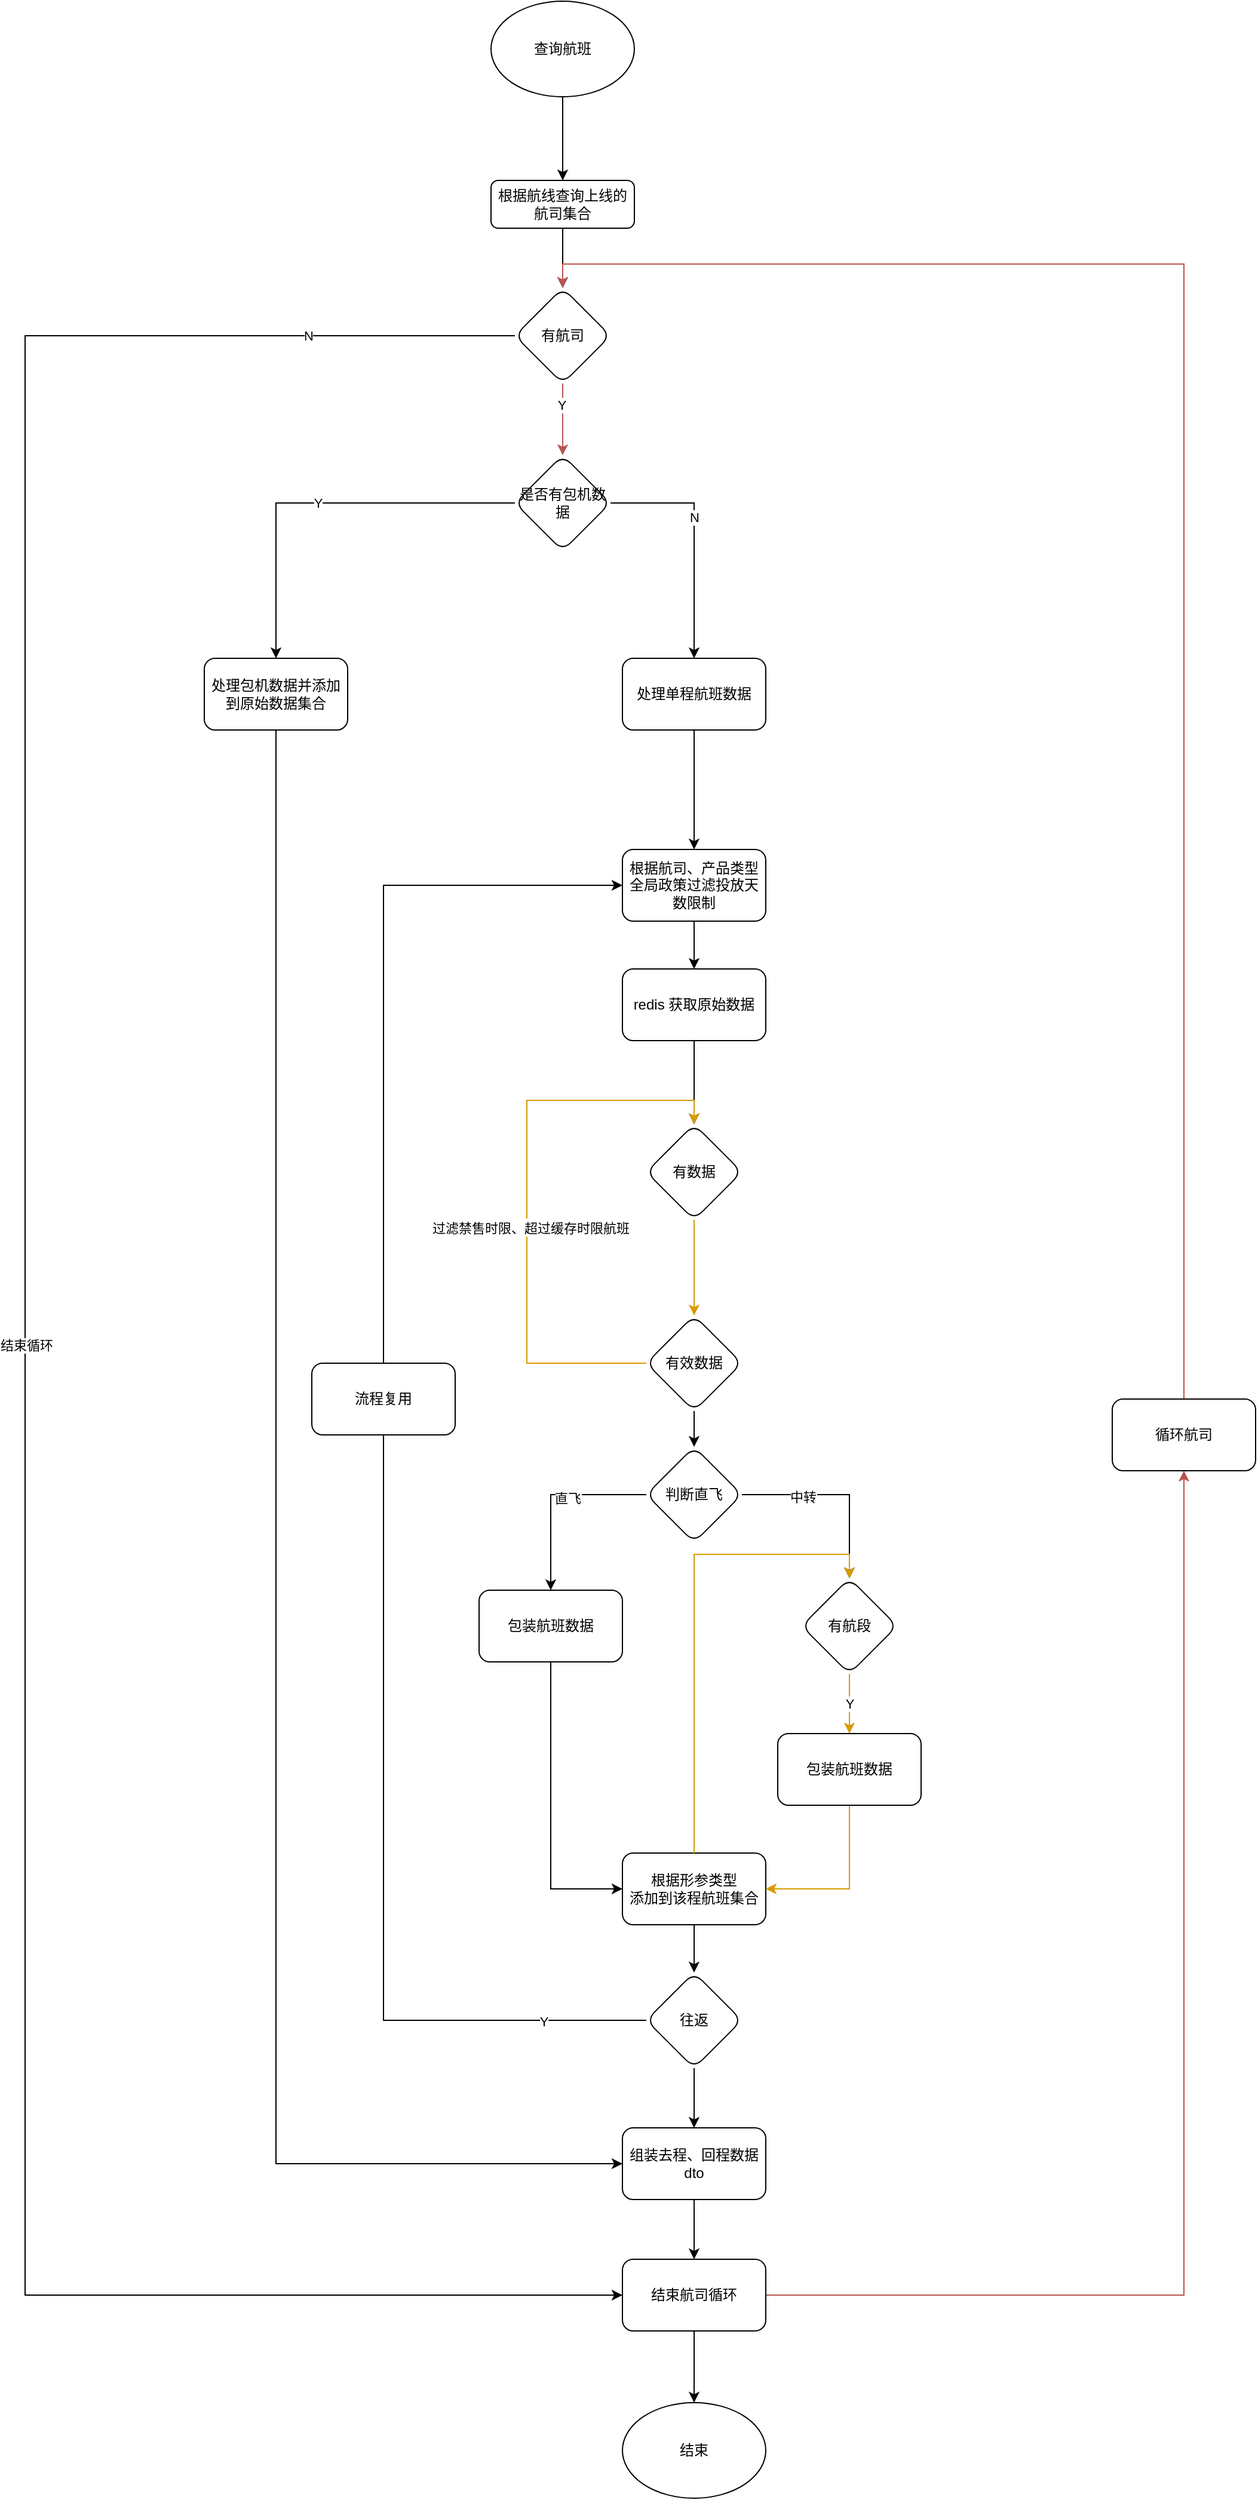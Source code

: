 <mxfile version="24.7.6">
  <diagram id="C5RBs43oDa-KdzZeNtuy" name="Page-1">
    <mxGraphModel dx="2328" dy="835" grid="1" gridSize="10" guides="1" tooltips="1" connect="1" arrows="1" fold="1" page="1" pageScale="1" pageWidth="827" pageHeight="1169" math="0" shadow="0">
      <root>
        <mxCell id="WIyWlLk6GJQsqaUBKTNV-0" />
        <mxCell id="WIyWlLk6GJQsqaUBKTNV-1" parent="WIyWlLk6GJQsqaUBKTNV-0" />
        <mxCell id="RTll7HVlnqoNrbP3d9dA-5" value="" style="edgeStyle=orthogonalEdgeStyle;rounded=0;orthogonalLoop=1;jettySize=auto;html=1;" edge="1" parent="WIyWlLk6GJQsqaUBKTNV-1" source="RTll7HVlnqoNrbP3d9dA-0" target="RTll7HVlnqoNrbP3d9dA-4">
          <mxGeometry relative="1" as="geometry" />
        </mxCell>
        <mxCell id="RTll7HVlnqoNrbP3d9dA-0" value="根据航线查询&lt;span style=&quot;background-color: initial;&quot;&gt;上线的航司集合&lt;/span&gt;" style="rounded=1;whiteSpace=wrap;html=1;fontSize=12;glass=0;strokeWidth=1;shadow=0;" vertex="1" parent="WIyWlLk6GJQsqaUBKTNV-1">
          <mxGeometry x="50" y="190" width="120" height="40" as="geometry" />
        </mxCell>
        <mxCell id="RTll7HVlnqoNrbP3d9dA-25" value="" style="edgeStyle=orthogonalEdgeStyle;rounded=0;orthogonalLoop=1;jettySize=auto;html=1;fillColor=#f8cecc;strokeColor=#b85450;" edge="1" parent="WIyWlLk6GJQsqaUBKTNV-1" source="RTll7HVlnqoNrbP3d9dA-4" target="RTll7HVlnqoNrbP3d9dA-19">
          <mxGeometry relative="1" as="geometry" />
        </mxCell>
        <mxCell id="RTll7HVlnqoNrbP3d9dA-83" value="Y" style="edgeLabel;html=1;align=center;verticalAlign=middle;resizable=0;points=[];" vertex="1" connectable="0" parent="RTll7HVlnqoNrbP3d9dA-25">
          <mxGeometry x="-0.4" y="-1" relative="1" as="geometry">
            <mxPoint as="offset" />
          </mxGeometry>
        </mxCell>
        <mxCell id="RTll7HVlnqoNrbP3d9dA-80" style="edgeStyle=orthogonalEdgeStyle;rounded=0;orthogonalLoop=1;jettySize=auto;html=1;entryX=0;entryY=0.5;entryDx=0;entryDy=0;exitX=0;exitY=0.5;exitDx=0;exitDy=0;" edge="1" parent="WIyWlLk6GJQsqaUBKTNV-1" source="RTll7HVlnqoNrbP3d9dA-4" target="RTll7HVlnqoNrbP3d9dA-68">
          <mxGeometry relative="1" as="geometry">
            <Array as="points">
              <mxPoint x="-340" y="320" />
              <mxPoint x="-340" y="1960" />
            </Array>
          </mxGeometry>
        </mxCell>
        <mxCell id="RTll7HVlnqoNrbP3d9dA-81" value="结束循环" style="edgeLabel;html=1;align=center;verticalAlign=middle;resizable=0;points=[];" vertex="1" connectable="0" parent="RTll7HVlnqoNrbP3d9dA-80">
          <mxGeometry x="-0.016" y="1" relative="1" as="geometry">
            <mxPoint as="offset" />
          </mxGeometry>
        </mxCell>
        <mxCell id="RTll7HVlnqoNrbP3d9dA-82" value="N" style="edgeLabel;html=1;align=center;verticalAlign=middle;resizable=0;points=[];" vertex="1" connectable="0" parent="RTll7HVlnqoNrbP3d9dA-80">
          <mxGeometry x="-0.865" relative="1" as="geometry">
            <mxPoint x="-1" as="offset" />
          </mxGeometry>
        </mxCell>
        <mxCell id="RTll7HVlnqoNrbP3d9dA-4" value="有航司" style="rhombus;whiteSpace=wrap;html=1;rounded=1;glass=0;strokeWidth=1;shadow=0;" vertex="1" parent="WIyWlLk6GJQsqaUBKTNV-1">
          <mxGeometry x="70" y="280" width="80" height="80" as="geometry" />
        </mxCell>
        <mxCell id="RTll7HVlnqoNrbP3d9dA-21" value="Y" style="edgeStyle=orthogonalEdgeStyle;rounded=0;orthogonalLoop=1;jettySize=auto;html=1;" edge="1" parent="WIyWlLk6GJQsqaUBKTNV-1" source="RTll7HVlnqoNrbP3d9dA-19" target="RTll7HVlnqoNrbP3d9dA-20">
          <mxGeometry relative="1" as="geometry" />
        </mxCell>
        <mxCell id="RTll7HVlnqoNrbP3d9dA-29" value="" style="edgeStyle=orthogonalEdgeStyle;rounded=0;orthogonalLoop=1;jettySize=auto;html=1;" edge="1" parent="WIyWlLk6GJQsqaUBKTNV-1" source="RTll7HVlnqoNrbP3d9dA-19" target="RTll7HVlnqoNrbP3d9dA-28">
          <mxGeometry relative="1" as="geometry" />
        </mxCell>
        <mxCell id="RTll7HVlnqoNrbP3d9dA-46" value="N" style="edgeLabel;html=1;align=center;verticalAlign=middle;resizable=0;points=[];" vertex="1" connectable="0" parent="RTll7HVlnqoNrbP3d9dA-29">
          <mxGeometry x="-0.178" relative="1" as="geometry">
            <mxPoint as="offset" />
          </mxGeometry>
        </mxCell>
        <mxCell id="RTll7HVlnqoNrbP3d9dA-19" value="是否有包机数据" style="rhombus;whiteSpace=wrap;html=1;rounded=1;glass=0;strokeWidth=1;shadow=0;" vertex="1" parent="WIyWlLk6GJQsqaUBKTNV-1">
          <mxGeometry x="70" y="420" width="80" height="80" as="geometry" />
        </mxCell>
        <mxCell id="RTll7HVlnqoNrbP3d9dA-87" style="edgeStyle=orthogonalEdgeStyle;rounded=0;orthogonalLoop=1;jettySize=auto;html=1;entryX=0;entryY=0.5;entryDx=0;entryDy=0;" edge="1" parent="WIyWlLk6GJQsqaUBKTNV-1" source="RTll7HVlnqoNrbP3d9dA-20" target="RTll7HVlnqoNrbP3d9dA-72">
          <mxGeometry relative="1" as="geometry">
            <Array as="points">
              <mxPoint x="-130" y="1850" />
            </Array>
          </mxGeometry>
        </mxCell>
        <mxCell id="RTll7HVlnqoNrbP3d9dA-20" value="处理包机数据并添加到原始数据集合" style="whiteSpace=wrap;html=1;rounded=1;glass=0;strokeWidth=1;shadow=0;" vertex="1" parent="WIyWlLk6GJQsqaUBKTNV-1">
          <mxGeometry x="-190" y="590" width="120" height="60" as="geometry" />
        </mxCell>
        <mxCell id="RTll7HVlnqoNrbP3d9dA-31" value="" style="edgeStyle=orthogonalEdgeStyle;rounded=0;orthogonalLoop=1;jettySize=auto;html=1;" edge="1" parent="WIyWlLk6GJQsqaUBKTNV-1" source="RTll7HVlnqoNrbP3d9dA-28" target="RTll7HVlnqoNrbP3d9dA-30">
          <mxGeometry relative="1" as="geometry" />
        </mxCell>
        <mxCell id="RTll7HVlnqoNrbP3d9dA-28" value="处理单程航班数据" style="whiteSpace=wrap;html=1;rounded=1;glass=0;strokeWidth=1;shadow=0;" vertex="1" parent="WIyWlLk6GJQsqaUBKTNV-1">
          <mxGeometry x="160" y="590" width="120" height="60" as="geometry" />
        </mxCell>
        <mxCell id="RTll7HVlnqoNrbP3d9dA-33" value="" style="edgeStyle=orthogonalEdgeStyle;rounded=0;orthogonalLoop=1;jettySize=auto;html=1;" edge="1" parent="WIyWlLk6GJQsqaUBKTNV-1" source="RTll7HVlnqoNrbP3d9dA-30" target="RTll7HVlnqoNrbP3d9dA-32">
          <mxGeometry relative="1" as="geometry" />
        </mxCell>
        <mxCell id="RTll7HVlnqoNrbP3d9dA-30" value="根据航司、产品类型全局政策过滤投放天数限制" style="whiteSpace=wrap;html=1;rounded=1;glass=0;strokeWidth=1;shadow=0;" vertex="1" parent="WIyWlLk6GJQsqaUBKTNV-1">
          <mxGeometry x="160" y="750" width="120" height="60" as="geometry" />
        </mxCell>
        <mxCell id="RTll7HVlnqoNrbP3d9dA-35" value="" style="edgeStyle=orthogonalEdgeStyle;rounded=0;orthogonalLoop=1;jettySize=auto;html=1;" edge="1" parent="WIyWlLk6GJQsqaUBKTNV-1" source="RTll7HVlnqoNrbP3d9dA-32" target="RTll7HVlnqoNrbP3d9dA-34">
          <mxGeometry relative="1" as="geometry" />
        </mxCell>
        <mxCell id="RTll7HVlnqoNrbP3d9dA-32" value="redis 获取原始数据" style="whiteSpace=wrap;html=1;rounded=1;glass=0;strokeWidth=1;shadow=0;" vertex="1" parent="WIyWlLk6GJQsqaUBKTNV-1">
          <mxGeometry x="160" y="850" width="120" height="60" as="geometry" />
        </mxCell>
        <mxCell id="RTll7HVlnqoNrbP3d9dA-37" value="" style="edgeStyle=orthogonalEdgeStyle;rounded=0;orthogonalLoop=1;jettySize=auto;html=1;fillColor=#ffe6cc;strokeColor=#d79b00;" edge="1" parent="WIyWlLk6GJQsqaUBKTNV-1" source="RTll7HVlnqoNrbP3d9dA-34" target="RTll7HVlnqoNrbP3d9dA-36">
          <mxGeometry relative="1" as="geometry" />
        </mxCell>
        <mxCell id="RTll7HVlnqoNrbP3d9dA-34" value="有数据" style="rhombus;whiteSpace=wrap;html=1;rounded=1;glass=0;strokeWidth=1;shadow=0;" vertex="1" parent="WIyWlLk6GJQsqaUBKTNV-1">
          <mxGeometry x="180" y="980" width="80" height="80" as="geometry" />
        </mxCell>
        <mxCell id="RTll7HVlnqoNrbP3d9dA-40" style="edgeStyle=orthogonalEdgeStyle;rounded=0;orthogonalLoop=1;jettySize=auto;html=1;entryX=0.5;entryY=0;entryDx=0;entryDy=0;fillColor=#ffe6cc;strokeColor=#d79b00;" edge="1" parent="WIyWlLk6GJQsqaUBKTNV-1" source="RTll7HVlnqoNrbP3d9dA-36" target="RTll7HVlnqoNrbP3d9dA-34">
          <mxGeometry relative="1" as="geometry">
            <Array as="points">
              <mxPoint x="80" y="1180" />
              <mxPoint x="80" y="960" />
              <mxPoint x="220" y="960" />
            </Array>
          </mxGeometry>
        </mxCell>
        <mxCell id="RTll7HVlnqoNrbP3d9dA-44" value="Text" style="edgeLabel;html=1;align=center;verticalAlign=middle;resizable=0;points=[];" vertex="1" connectable="0" parent="RTll7HVlnqoNrbP3d9dA-40">
          <mxGeometry x="-0.104" y="-2" relative="1" as="geometry">
            <mxPoint as="offset" />
          </mxGeometry>
        </mxCell>
        <mxCell id="RTll7HVlnqoNrbP3d9dA-45" value="过滤禁售时限、超过缓存时限航班" style="edgeLabel;html=1;align=center;verticalAlign=middle;resizable=0;points=[];" vertex="1" connectable="0" parent="RTll7HVlnqoNrbP3d9dA-40">
          <mxGeometry x="-0.113" y="-3" relative="1" as="geometry">
            <mxPoint as="offset" />
          </mxGeometry>
        </mxCell>
        <mxCell id="RTll7HVlnqoNrbP3d9dA-48" value="" style="edgeStyle=orthogonalEdgeStyle;rounded=0;orthogonalLoop=1;jettySize=auto;html=1;" edge="1" parent="WIyWlLk6GJQsqaUBKTNV-1" source="RTll7HVlnqoNrbP3d9dA-36" target="RTll7HVlnqoNrbP3d9dA-47">
          <mxGeometry relative="1" as="geometry" />
        </mxCell>
        <mxCell id="RTll7HVlnqoNrbP3d9dA-36" value="有效数据" style="rhombus;whiteSpace=wrap;html=1;rounded=1;glass=0;strokeWidth=1;shadow=0;" vertex="1" parent="WIyWlLk6GJQsqaUBKTNV-1">
          <mxGeometry x="180" y="1140" width="80" height="80" as="geometry" />
        </mxCell>
        <mxCell id="RTll7HVlnqoNrbP3d9dA-62" value="" style="edgeStyle=orthogonalEdgeStyle;rounded=0;orthogonalLoop=1;jettySize=auto;html=1;" edge="1" parent="WIyWlLk6GJQsqaUBKTNV-1" source="RTll7HVlnqoNrbP3d9dA-38" target="RTll7HVlnqoNrbP3d9dA-61">
          <mxGeometry relative="1" as="geometry" />
        </mxCell>
        <mxCell id="RTll7HVlnqoNrbP3d9dA-38" value="根据形参类型&lt;div&gt;添加到该程航班集合&lt;/div&gt;" style="whiteSpace=wrap;html=1;rounded=1;glass=0;strokeWidth=1;shadow=0;" vertex="1" parent="WIyWlLk6GJQsqaUBKTNV-1">
          <mxGeometry x="160" y="1590" width="120" height="60" as="geometry" />
        </mxCell>
        <mxCell id="RTll7HVlnqoNrbP3d9dA-50" value="" style="edgeStyle=orthogonalEdgeStyle;rounded=0;orthogonalLoop=1;jettySize=auto;html=1;" edge="1" parent="WIyWlLk6GJQsqaUBKTNV-1" source="RTll7HVlnqoNrbP3d9dA-47" target="RTll7HVlnqoNrbP3d9dA-49">
          <mxGeometry relative="1" as="geometry" />
        </mxCell>
        <mxCell id="RTll7HVlnqoNrbP3d9dA-51" value="直飞" style="edgeLabel;html=1;align=center;verticalAlign=middle;resizable=0;points=[];" vertex="1" connectable="0" parent="RTll7HVlnqoNrbP3d9dA-50">
          <mxGeometry x="-0.178" y="3" relative="1" as="geometry">
            <mxPoint as="offset" />
          </mxGeometry>
        </mxCell>
        <mxCell id="RTll7HVlnqoNrbP3d9dA-53" value="" style="edgeStyle=orthogonalEdgeStyle;rounded=0;orthogonalLoop=1;jettySize=auto;html=1;entryX=0.5;entryY=0;entryDx=0;entryDy=0;" edge="1" parent="WIyWlLk6GJQsqaUBKTNV-1" source="RTll7HVlnqoNrbP3d9dA-47" target="RTll7HVlnqoNrbP3d9dA-56">
          <mxGeometry relative="1" as="geometry">
            <mxPoint x="360" y="1370" as="targetPoint" />
          </mxGeometry>
        </mxCell>
        <mxCell id="RTll7HVlnqoNrbP3d9dA-54" value="中转" style="edgeLabel;html=1;align=center;verticalAlign=middle;resizable=0;points=[];" vertex="1" connectable="0" parent="RTll7HVlnqoNrbP3d9dA-53">
          <mxGeometry x="-0.367" y="-2" relative="1" as="geometry">
            <mxPoint as="offset" />
          </mxGeometry>
        </mxCell>
        <mxCell id="RTll7HVlnqoNrbP3d9dA-47" value="判断直飞" style="rhombus;whiteSpace=wrap;html=1;rounded=1;glass=0;strokeWidth=1;shadow=0;" vertex="1" parent="WIyWlLk6GJQsqaUBKTNV-1">
          <mxGeometry x="180" y="1250" width="80" height="80" as="geometry" />
        </mxCell>
        <mxCell id="RTll7HVlnqoNrbP3d9dA-55" style="edgeStyle=orthogonalEdgeStyle;rounded=0;orthogonalLoop=1;jettySize=auto;html=1;entryX=0;entryY=0.5;entryDx=0;entryDy=0;" edge="1" parent="WIyWlLk6GJQsqaUBKTNV-1" source="RTll7HVlnqoNrbP3d9dA-49" target="RTll7HVlnqoNrbP3d9dA-38">
          <mxGeometry relative="1" as="geometry" />
        </mxCell>
        <mxCell id="RTll7HVlnqoNrbP3d9dA-49" value="包装航班数据" style="whiteSpace=wrap;html=1;rounded=1;glass=0;strokeWidth=1;shadow=0;" vertex="1" parent="WIyWlLk6GJQsqaUBKTNV-1">
          <mxGeometry x="40" y="1370" width="120" height="60" as="geometry" />
        </mxCell>
        <mxCell id="RTll7HVlnqoNrbP3d9dA-58" value="Y" style="edgeStyle=orthogonalEdgeStyle;rounded=0;orthogonalLoop=1;jettySize=auto;html=1;fillColor=#ffe6cc;strokeColor=#d79b00;" edge="1" parent="WIyWlLk6GJQsqaUBKTNV-1" source="RTll7HVlnqoNrbP3d9dA-56" target="RTll7HVlnqoNrbP3d9dA-57">
          <mxGeometry relative="1" as="geometry" />
        </mxCell>
        <mxCell id="RTll7HVlnqoNrbP3d9dA-56" value="有航段" style="rhombus;whiteSpace=wrap;html=1;rounded=1;glass=0;strokeWidth=1;shadow=0;" vertex="1" parent="WIyWlLk6GJQsqaUBKTNV-1">
          <mxGeometry x="310" y="1360" width="80" height="80" as="geometry" />
        </mxCell>
        <mxCell id="RTll7HVlnqoNrbP3d9dA-59" style="edgeStyle=orthogonalEdgeStyle;rounded=0;orthogonalLoop=1;jettySize=auto;html=1;entryX=1;entryY=0.5;entryDx=0;entryDy=0;exitX=0.5;exitY=1;exitDx=0;exitDy=0;fillColor=#ffe6cc;strokeColor=#d79b00;" edge="1" parent="WIyWlLk6GJQsqaUBKTNV-1" source="RTll7HVlnqoNrbP3d9dA-57" target="RTll7HVlnqoNrbP3d9dA-38">
          <mxGeometry relative="1" as="geometry">
            <Array as="points">
              <mxPoint x="350" y="1620" />
            </Array>
          </mxGeometry>
        </mxCell>
        <mxCell id="RTll7HVlnqoNrbP3d9dA-57" value="包装航班数据" style="whiteSpace=wrap;html=1;rounded=1;glass=0;strokeWidth=1;shadow=0;" vertex="1" parent="WIyWlLk6GJQsqaUBKTNV-1">
          <mxGeometry x="290" y="1490" width="120" height="60" as="geometry" />
        </mxCell>
        <mxCell id="RTll7HVlnqoNrbP3d9dA-60" style="edgeStyle=orthogonalEdgeStyle;rounded=0;orthogonalLoop=1;jettySize=auto;html=1;entryX=0.5;entryY=0;entryDx=0;entryDy=0;fillColor=#ffe6cc;strokeColor=#d79b00;" edge="1" parent="WIyWlLk6GJQsqaUBKTNV-1" source="RTll7HVlnqoNrbP3d9dA-38" target="RTll7HVlnqoNrbP3d9dA-56">
          <mxGeometry relative="1" as="geometry">
            <Array as="points">
              <mxPoint x="220" y="1340" />
              <mxPoint x="350" y="1340" />
            </Array>
          </mxGeometry>
        </mxCell>
        <mxCell id="RTll7HVlnqoNrbP3d9dA-63" style="edgeStyle=orthogonalEdgeStyle;rounded=0;orthogonalLoop=1;jettySize=auto;html=1;entryX=0;entryY=0.5;entryDx=0;entryDy=0;" edge="1" parent="WIyWlLk6GJQsqaUBKTNV-1" source="RTll7HVlnqoNrbP3d9dA-61" target="RTll7HVlnqoNrbP3d9dA-30">
          <mxGeometry relative="1" as="geometry">
            <Array as="points">
              <mxPoint x="-40" y="1730" />
              <mxPoint x="-40" y="780" />
            </Array>
          </mxGeometry>
        </mxCell>
        <mxCell id="RTll7HVlnqoNrbP3d9dA-64" value="Y" style="edgeLabel;html=1;align=center;verticalAlign=middle;resizable=0;points=[];" vertex="1" connectable="0" parent="RTll7HVlnqoNrbP3d9dA-63">
          <mxGeometry x="-0.874" y="1" relative="1" as="geometry">
            <mxPoint as="offset" />
          </mxGeometry>
        </mxCell>
        <mxCell id="RTll7HVlnqoNrbP3d9dA-85" value="" style="edgeStyle=orthogonalEdgeStyle;rounded=0;orthogonalLoop=1;jettySize=auto;html=1;" edge="1" parent="WIyWlLk6GJQsqaUBKTNV-1" source="RTll7HVlnqoNrbP3d9dA-61" target="RTll7HVlnqoNrbP3d9dA-72">
          <mxGeometry relative="1" as="geometry" />
        </mxCell>
        <mxCell id="RTll7HVlnqoNrbP3d9dA-61" value="往返" style="rhombus;whiteSpace=wrap;html=1;rounded=1;glass=0;strokeWidth=1;shadow=0;" vertex="1" parent="WIyWlLk6GJQsqaUBKTNV-1">
          <mxGeometry x="180" y="1690" width="80" height="80" as="geometry" />
        </mxCell>
        <mxCell id="RTll7HVlnqoNrbP3d9dA-74" style="edgeStyle=orthogonalEdgeStyle;rounded=0;orthogonalLoop=1;jettySize=auto;html=1;entryX=0.5;entryY=0;entryDx=0;entryDy=0;fillColor=#f8cecc;strokeColor=#b85450;" edge="1" parent="WIyWlLk6GJQsqaUBKTNV-1" source="RTll7HVlnqoNrbP3d9dA-77" target="RTll7HVlnqoNrbP3d9dA-4">
          <mxGeometry relative="1" as="geometry">
            <Array as="points">
              <mxPoint x="630" y="260" />
              <mxPoint x="110" y="260" />
            </Array>
          </mxGeometry>
        </mxCell>
        <mxCell id="RTll7HVlnqoNrbP3d9dA-79" style="edgeStyle=orthogonalEdgeStyle;rounded=0;orthogonalLoop=1;jettySize=auto;html=1;entryX=0.5;entryY=1;entryDx=0;entryDy=0;fillColor=#f8cecc;strokeColor=#b85450;" edge="1" parent="WIyWlLk6GJQsqaUBKTNV-1" source="RTll7HVlnqoNrbP3d9dA-68" target="RTll7HVlnqoNrbP3d9dA-77">
          <mxGeometry relative="1" as="geometry" />
        </mxCell>
        <mxCell id="RTll7HVlnqoNrbP3d9dA-89" value="" style="edgeStyle=orthogonalEdgeStyle;rounded=0;orthogonalLoop=1;jettySize=auto;html=1;" edge="1" parent="WIyWlLk6GJQsqaUBKTNV-1" source="RTll7HVlnqoNrbP3d9dA-68" target="RTll7HVlnqoNrbP3d9dA-88">
          <mxGeometry relative="1" as="geometry" />
        </mxCell>
        <mxCell id="RTll7HVlnqoNrbP3d9dA-68" value="结束航司循环" style="whiteSpace=wrap;html=1;rounded=1;glass=0;strokeWidth=1;shadow=0;" vertex="1" parent="WIyWlLk6GJQsqaUBKTNV-1">
          <mxGeometry x="160" y="1930" width="120" height="60" as="geometry" />
        </mxCell>
        <mxCell id="RTll7HVlnqoNrbP3d9dA-86" value="" style="edgeStyle=orthogonalEdgeStyle;rounded=0;orthogonalLoop=1;jettySize=auto;html=1;" edge="1" parent="WIyWlLk6GJQsqaUBKTNV-1" source="RTll7HVlnqoNrbP3d9dA-72" target="RTll7HVlnqoNrbP3d9dA-68">
          <mxGeometry relative="1" as="geometry" />
        </mxCell>
        <mxCell id="RTll7HVlnqoNrbP3d9dA-72" value="组装去程、回程数据&lt;div&gt;dto&lt;/div&gt;" style="whiteSpace=wrap;html=1;rounded=1;glass=0;strokeWidth=1;shadow=0;" vertex="1" parent="WIyWlLk6GJQsqaUBKTNV-1">
          <mxGeometry x="160" y="1820" width="120" height="60" as="geometry" />
        </mxCell>
        <mxCell id="RTll7HVlnqoNrbP3d9dA-76" value="流程复用" style="rounded=1;whiteSpace=wrap;html=1;" vertex="1" parent="WIyWlLk6GJQsqaUBKTNV-1">
          <mxGeometry x="-100" y="1180" width="120" height="60" as="geometry" />
        </mxCell>
        <mxCell id="RTll7HVlnqoNrbP3d9dA-77" value="循环航司" style="rounded=1;whiteSpace=wrap;html=1;" vertex="1" parent="WIyWlLk6GJQsqaUBKTNV-1">
          <mxGeometry x="570" y="1210" width="120" height="60" as="geometry" />
        </mxCell>
        <mxCell id="RTll7HVlnqoNrbP3d9dA-88" value="结束" style="ellipse;whiteSpace=wrap;html=1;" vertex="1" parent="WIyWlLk6GJQsqaUBKTNV-1">
          <mxGeometry x="160" y="2050" width="120" height="80" as="geometry" />
        </mxCell>
        <mxCell id="RTll7HVlnqoNrbP3d9dA-91" value="" style="edgeStyle=orthogonalEdgeStyle;rounded=0;orthogonalLoop=1;jettySize=auto;html=1;" edge="1" parent="WIyWlLk6GJQsqaUBKTNV-1" source="RTll7HVlnqoNrbP3d9dA-90" target="RTll7HVlnqoNrbP3d9dA-0">
          <mxGeometry relative="1" as="geometry" />
        </mxCell>
        <mxCell id="RTll7HVlnqoNrbP3d9dA-90" value="查询航班" style="ellipse;whiteSpace=wrap;html=1;" vertex="1" parent="WIyWlLk6GJQsqaUBKTNV-1">
          <mxGeometry x="50" y="40" width="120" height="80" as="geometry" />
        </mxCell>
      </root>
    </mxGraphModel>
  </diagram>
</mxfile>
